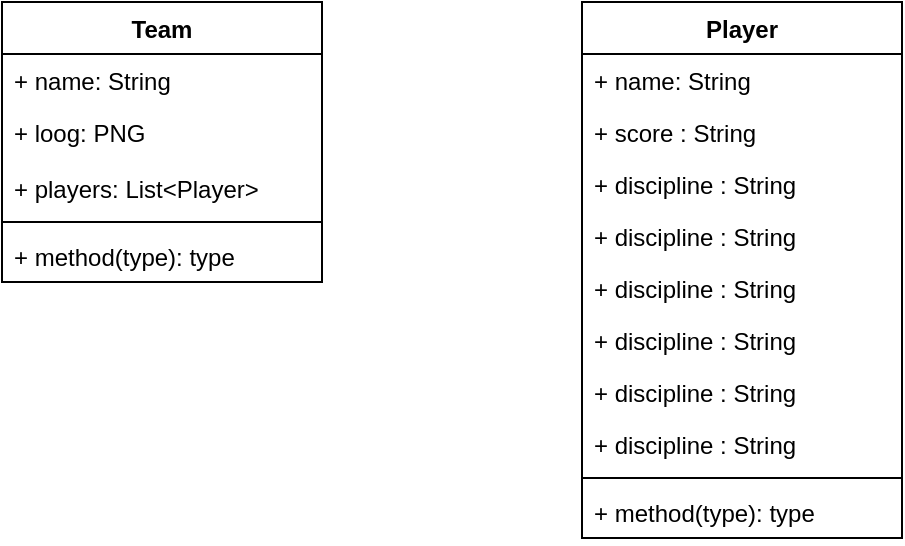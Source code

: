 <mxfile version="21.2.7" type="github">
  <diagram id="C5RBs43oDa-KdzZeNtuy" name="Page-1">
    <mxGraphModel dx="1057" dy="816" grid="1" gridSize="10" guides="1" tooltips="1" connect="1" arrows="1" fold="1" page="1" pageScale="1" pageWidth="827" pageHeight="1169" math="0" shadow="0">
      <root>
        <mxCell id="WIyWlLk6GJQsqaUBKTNV-0" />
        <mxCell id="WIyWlLk6GJQsqaUBKTNV-1" parent="WIyWlLk6GJQsqaUBKTNV-0" />
        <mxCell id="RrInTBF4DsiKN-dMDXub-16" value="Team" style="swimlane;fontStyle=1;align=center;verticalAlign=top;childLayout=stackLayout;horizontal=1;startSize=26;horizontalStack=0;resizeParent=1;resizeParentMax=0;resizeLast=0;collapsible=1;marginBottom=0;whiteSpace=wrap;html=1;" vertex="1" parent="WIyWlLk6GJQsqaUBKTNV-1">
          <mxGeometry x="280" y="120" width="160" height="140" as="geometry" />
        </mxCell>
        <mxCell id="RrInTBF4DsiKN-dMDXub-17" value="+ name: String" style="text;strokeColor=none;fillColor=none;align=left;verticalAlign=top;spacingLeft=4;spacingRight=4;overflow=hidden;rotatable=0;points=[[0,0.5],[1,0.5]];portConstraint=eastwest;whiteSpace=wrap;html=1;" vertex="1" parent="RrInTBF4DsiKN-dMDXub-16">
          <mxGeometry y="26" width="160" height="26" as="geometry" />
        </mxCell>
        <mxCell id="RrInTBF4DsiKN-dMDXub-20" value="+ loog: PNG" style="text;strokeColor=none;fillColor=none;align=left;verticalAlign=top;spacingLeft=4;spacingRight=4;overflow=hidden;rotatable=0;points=[[0,0.5],[1,0.5]];portConstraint=eastwest;whiteSpace=wrap;html=1;" vertex="1" parent="RrInTBF4DsiKN-dMDXub-16">
          <mxGeometry y="52" width="160" height="28" as="geometry" />
        </mxCell>
        <mxCell id="RrInTBF4DsiKN-dMDXub-21" value="+ players: List&amp;lt;Player&amp;gt;" style="text;strokeColor=none;fillColor=none;align=left;verticalAlign=top;spacingLeft=4;spacingRight=4;overflow=hidden;rotatable=0;points=[[0,0.5],[1,0.5]];portConstraint=eastwest;whiteSpace=wrap;html=1;" vertex="1" parent="RrInTBF4DsiKN-dMDXub-16">
          <mxGeometry y="80" width="160" height="26" as="geometry" />
        </mxCell>
        <mxCell id="RrInTBF4DsiKN-dMDXub-18" value="" style="line;strokeWidth=1;fillColor=none;align=left;verticalAlign=middle;spacingTop=-1;spacingLeft=3;spacingRight=3;rotatable=0;labelPosition=right;points=[];portConstraint=eastwest;strokeColor=inherit;" vertex="1" parent="RrInTBF4DsiKN-dMDXub-16">
          <mxGeometry y="106" width="160" height="8" as="geometry" />
        </mxCell>
        <mxCell id="RrInTBF4DsiKN-dMDXub-19" value="+ method(type): type" style="text;strokeColor=none;fillColor=none;align=left;verticalAlign=top;spacingLeft=4;spacingRight=4;overflow=hidden;rotatable=0;points=[[0,0.5],[1,0.5]];portConstraint=eastwest;whiteSpace=wrap;html=1;" vertex="1" parent="RrInTBF4DsiKN-dMDXub-16">
          <mxGeometry y="114" width="160" height="26" as="geometry" />
        </mxCell>
        <mxCell id="RrInTBF4DsiKN-dMDXub-22" value="Player" style="swimlane;fontStyle=1;align=center;verticalAlign=top;childLayout=stackLayout;horizontal=1;startSize=26;horizontalStack=0;resizeParent=1;resizeParentMax=0;resizeLast=0;collapsible=1;marginBottom=0;whiteSpace=wrap;html=1;" vertex="1" parent="WIyWlLk6GJQsqaUBKTNV-1">
          <mxGeometry x="570" y="120" width="160" height="268" as="geometry" />
        </mxCell>
        <mxCell id="RrInTBF4DsiKN-dMDXub-23" value="+ name: String" style="text;strokeColor=none;fillColor=none;align=left;verticalAlign=top;spacingLeft=4;spacingRight=4;overflow=hidden;rotatable=0;points=[[0,0.5],[1,0.5]];portConstraint=eastwest;whiteSpace=wrap;html=1;" vertex="1" parent="RrInTBF4DsiKN-dMDXub-22">
          <mxGeometry y="26" width="160" height="26" as="geometry" />
        </mxCell>
        <mxCell id="RrInTBF4DsiKN-dMDXub-26" value="+ score&amp;nbsp;: String" style="text;strokeColor=none;fillColor=none;align=left;verticalAlign=top;spacingLeft=4;spacingRight=4;overflow=hidden;rotatable=0;points=[[0,0.5],[1,0.5]];portConstraint=eastwest;whiteSpace=wrap;html=1;" vertex="1" parent="RrInTBF4DsiKN-dMDXub-22">
          <mxGeometry y="52" width="160" height="26" as="geometry" />
        </mxCell>
        <mxCell id="RrInTBF4DsiKN-dMDXub-27" value="+ discipline : String" style="text;strokeColor=none;fillColor=none;align=left;verticalAlign=top;spacingLeft=4;spacingRight=4;overflow=hidden;rotatable=0;points=[[0,0.5],[1,0.5]];portConstraint=eastwest;whiteSpace=wrap;html=1;" vertex="1" parent="RrInTBF4DsiKN-dMDXub-22">
          <mxGeometry y="78" width="160" height="26" as="geometry" />
        </mxCell>
        <mxCell id="RrInTBF4DsiKN-dMDXub-28" value="+ discipline : String" style="text;strokeColor=none;fillColor=none;align=left;verticalAlign=top;spacingLeft=4;spacingRight=4;overflow=hidden;rotatable=0;points=[[0,0.5],[1,0.5]];portConstraint=eastwest;whiteSpace=wrap;html=1;" vertex="1" parent="RrInTBF4DsiKN-dMDXub-22">
          <mxGeometry y="104" width="160" height="26" as="geometry" />
        </mxCell>
        <mxCell id="RrInTBF4DsiKN-dMDXub-29" value="+ discipline : String" style="text;strokeColor=none;fillColor=none;align=left;verticalAlign=top;spacingLeft=4;spacingRight=4;overflow=hidden;rotatable=0;points=[[0,0.5],[1,0.5]];portConstraint=eastwest;whiteSpace=wrap;html=1;" vertex="1" parent="RrInTBF4DsiKN-dMDXub-22">
          <mxGeometry y="130" width="160" height="26" as="geometry" />
        </mxCell>
        <mxCell id="RrInTBF4DsiKN-dMDXub-32" value="+ discipline : String" style="text;strokeColor=none;fillColor=none;align=left;verticalAlign=top;spacingLeft=4;spacingRight=4;overflow=hidden;rotatable=0;points=[[0,0.5],[1,0.5]];portConstraint=eastwest;whiteSpace=wrap;html=1;" vertex="1" parent="RrInTBF4DsiKN-dMDXub-22">
          <mxGeometry y="156" width="160" height="26" as="geometry" />
        </mxCell>
        <mxCell id="RrInTBF4DsiKN-dMDXub-31" value="+ discipline : String" style="text;strokeColor=none;fillColor=none;align=left;verticalAlign=top;spacingLeft=4;spacingRight=4;overflow=hidden;rotatable=0;points=[[0,0.5],[1,0.5]];portConstraint=eastwest;whiteSpace=wrap;html=1;" vertex="1" parent="RrInTBF4DsiKN-dMDXub-22">
          <mxGeometry y="182" width="160" height="26" as="geometry" />
        </mxCell>
        <mxCell id="RrInTBF4DsiKN-dMDXub-30" value="+ discipline : String" style="text;strokeColor=none;fillColor=none;align=left;verticalAlign=top;spacingLeft=4;spacingRight=4;overflow=hidden;rotatable=0;points=[[0,0.5],[1,0.5]];portConstraint=eastwest;whiteSpace=wrap;html=1;" vertex="1" parent="RrInTBF4DsiKN-dMDXub-22">
          <mxGeometry y="208" width="160" height="26" as="geometry" />
        </mxCell>
        <mxCell id="RrInTBF4DsiKN-dMDXub-24" value="" style="line;strokeWidth=1;fillColor=none;align=left;verticalAlign=middle;spacingTop=-1;spacingLeft=3;spacingRight=3;rotatable=0;labelPosition=right;points=[];portConstraint=eastwest;strokeColor=inherit;" vertex="1" parent="RrInTBF4DsiKN-dMDXub-22">
          <mxGeometry y="234" width="160" height="8" as="geometry" />
        </mxCell>
        <mxCell id="RrInTBF4DsiKN-dMDXub-25" value="+ method(type): type" style="text;strokeColor=none;fillColor=none;align=left;verticalAlign=top;spacingLeft=4;spacingRight=4;overflow=hidden;rotatable=0;points=[[0,0.5],[1,0.5]];portConstraint=eastwest;whiteSpace=wrap;html=1;" vertex="1" parent="RrInTBF4DsiKN-dMDXub-22">
          <mxGeometry y="242" width="160" height="26" as="geometry" />
        </mxCell>
      </root>
    </mxGraphModel>
  </diagram>
</mxfile>
